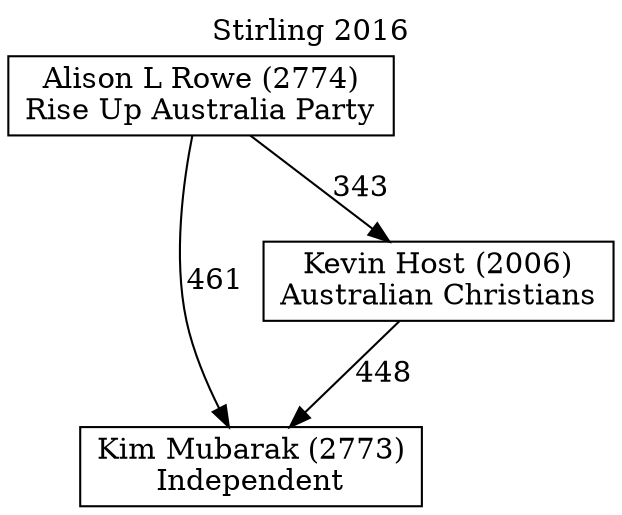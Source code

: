 // House preference flow
digraph "Kim Mubarak (2773)_Stirling_2016" {
	graph [label="Stirling 2016" labelloc=t mclimit=10]
	node [shape=box]
	"Kim Mubarak (2773)" [label="Kim Mubarak (2773)
Independent"]
	"Kevin Host (2006)" [label="Kevin Host (2006)
Australian Christians"]
	"Alison L Rowe (2774)" [label="Alison L Rowe (2774)
Rise Up Australia Party"]
	"Kevin Host (2006)" -> "Kim Mubarak (2773)" [label=448]
	"Alison L Rowe (2774)" -> "Kevin Host (2006)" [label=343]
	"Alison L Rowe (2774)" -> "Kim Mubarak (2773)" [label=461]
}
